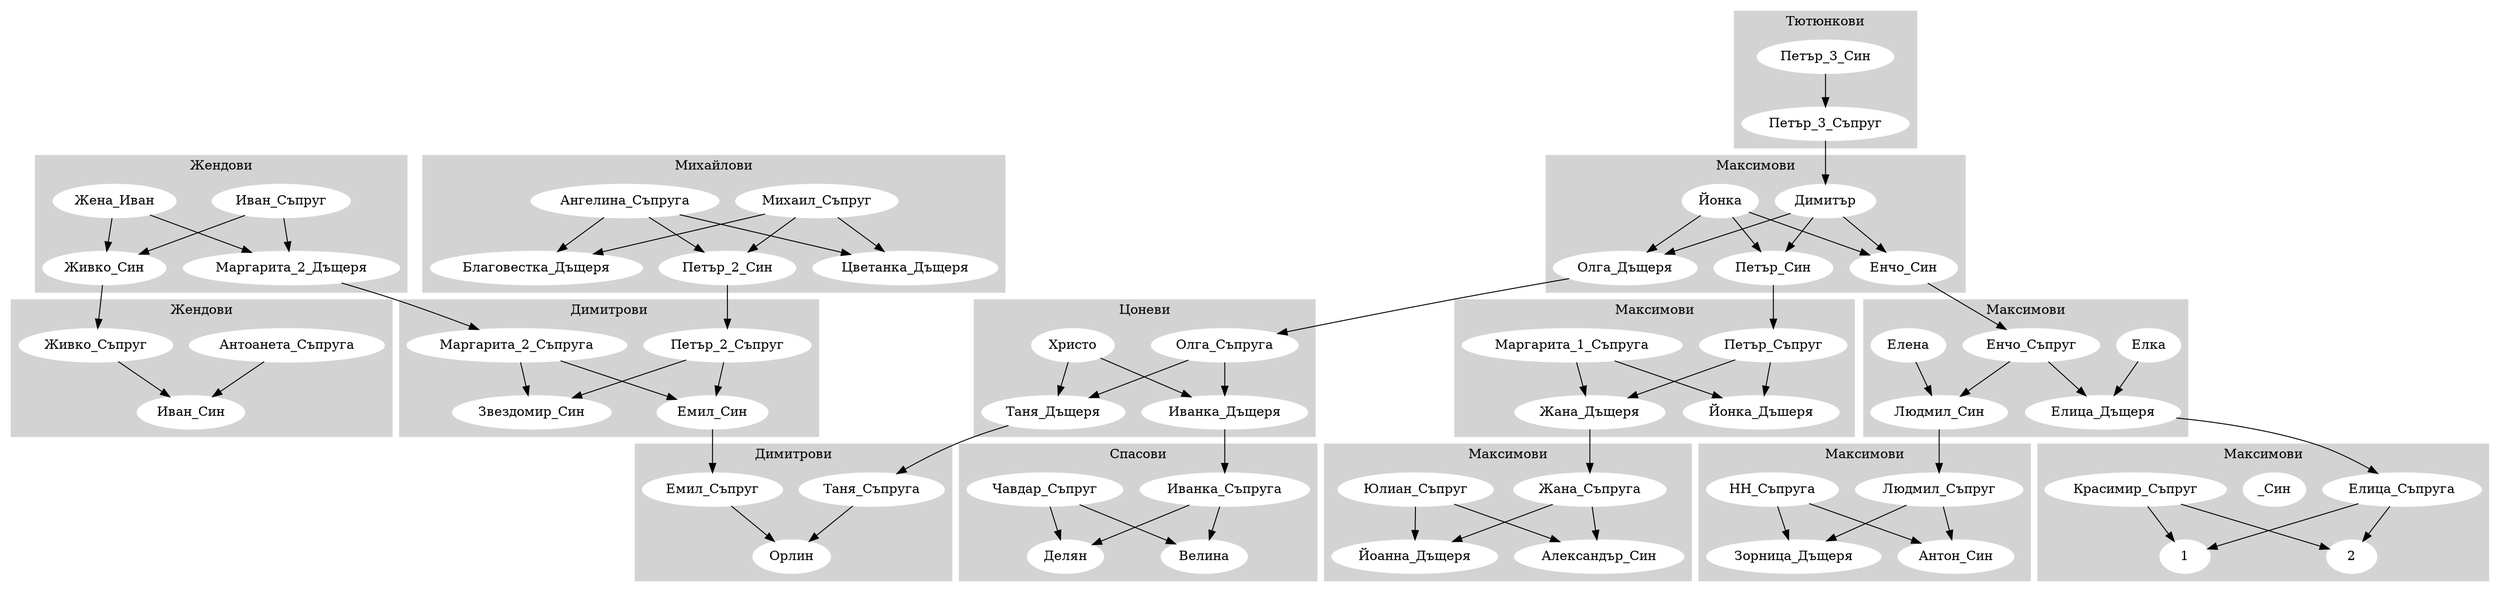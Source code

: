 digraph G {
  
  subgraph cluster_1 {
    label = "Максимови";
    style=filled;
    color=lightgrey;
    node [style=filled,color=white];
    Димитър->Олга_Дъщеря;
    Йонка->Олга_Дъщеря;
    Димитър->Петър_Син;
    Йонка->Петър_Син;
    Димитър->Енчо_Син;
    Йонка->Енчо_Син;
  }

  subgraph cluster_2 {
    label = "Цоневи";
    style=filled;
    color=lightgrey;
    node [style=filled,color=white];
    Олга_Дъщеря->Олга_Съпруга;
    Олга_Съпруга->Иванка_Дъщеря;
    Олга_Съпруга->Таня_Дъщеря;
    Христо->Иванка_Дъщеря;
    Христо->Таня_Дъщеря;
  }

  subgraph cluster_3 {
    label = "Спасови";
    style=filled;
    color=lightgrey;
    node [style=filled,color=white];
    Иванка_Дъщеря->Иванка_Съпруга;
    Чавдар_Съпруг->Делян;
    Иванка_Съпруга->Делян;
    Чавдар_Съпруг->Велина;
    Иванка_Съпруга->Велина;
  }
  
  subgraph cluster_4 {
    label = "Димитрови";
    style=filled;
    color=lightgrey;
    node [style=filled,color=white];
    Таня_Дъщеря->Таня_Съпруга;
    Таня_Съпруга->Орлин;
    Емил_Съпруг->Орлин;
  }

  subgraph cluster_5 {
    label = "Максимови";
    style=filled;
    color=lightgrey;
    node [style=filled,color=white];
    Енчо_Син->Енчо_Съпруг;
    Елена->Людмил_Син;
    Елка->Елица_Дъщеря;
    Енчо_Съпруг->Людмил_Син;
    Енчо_Съпруг->Елица_Дъщеря;
  }

  subgraph cluster_6 {
    label = "Максимови";
    style=filled;
    color=lightgrey;
    node [style=filled,color=white];
    Петър_Син->Петър_Съпруг;
    Маргарита_1_Съпруга->Жана_Дъщеря;
    Петър_Съпруг->Жана_Дъщеря;
    Маргарита_1_Съпруга->Йонка_Дъшеря;
    Петър_Съпруг->Йонка_Дъшеря;
  }
  
  subgraph cluster_7 {
    label = "Максимови";
    style=filled;
    color=lightgrey;
    node [style=filled,color=white];
    Жана_Дъщеря->Жана_Съпруга;
    Жана_Съпруга->Йоанна_Дъщеря;
    Юлиан_Съпруг->Йоанна_Дъщеря;
    Жана_Съпруга->Александър_Син;
    Юлиан_Съпруг->Александър_Син;
  }

  subgraph cluster_8 {
    label = "Максимови";
    style=filled;
    color=lightgrey;
    node [style=filled,color=white];
    Людмил_Син->Людмил_Съпруг;
    НН_Съпруга->Зорница_Дъщеря;
    Людмил_Съпруг->Зорница_Дъщеря;
    НН_Съпруга->Антон_Син;
    Людмил_Съпруг->Антон_Син;
  }

  subgraph cluster_9 {
    label = "Максимови";
    style=filled;
    color=lightgrey;
    node [style=filled,color=white];
    Елица_Дъщеря->Елица_Съпруга;
    Елица_Съпруга->1_Син;
    Красимир_Съпруг->1_Син;
    Елица_Съпруга->2_Син;
    Красимир_Съпруг->2_Син;
  }

  subgraph cluster_10 {
    label = "Жендови";
    style=filled;
    color=lightgrey;
    node [style=filled,color=white];
    Иван_Съпруг->Живко_Син;
    Жена_Иван->Живко_Син;
    Иван_Съпруг->Маргарита_2_Дъщеря;
    Жена_Иван->Маргарита_2_Дъщеря;
  }

  subgraph cluster_11 {
    label = "Жендови";
    style=filled;
    color=lightgrey;
    node [style=filled,color=white];
    Антоанета_Съпруга->Иван_Син;
    Живко_Съпруг->Иван_Син;
    Живко_Син->Живко_Съпруг;
  }

  subgraph cluster_12 {
    label = "Димитрови";
    style=filled;
    color=lightgrey;
    node [style=filled,color=white];
    Петър_2_Съпруг->Звездомир_Син;
    Маргарита_2_Съпруга->Звездомир_Син;
    Петър_2_Съпруг->Емил_Син;
    Маргарита_2_Съпруга->Емил_Син;
    Маргарита_2_Дъщеря->Маргарита_2_Съпруга;
    Емил_Син->Емил_Съпруг
  }

  subgraph cluster_13 {
    label = "Михайлови";
    style=filled;
    color=lightgrey;
    node [style=filled,color=white];
    Михаил_Съпруг->Благовестка_Дъщеря;
    Ангелина_Съпруга->Благовестка_Дъщеря;
    Михаил_Съпруг->Петър_2_Син;
    Ангелина_Съпруга->Петър_2_Син;
    Михаил_Съпруг->Цветанка_Дъщеря;
    Ангелина_Съпруга->Цветанка_Дъщеря;
    Петър_2_Син->Петър_2_Съпруг;
  }

  subgraph cluster_14 {
    label = "Тютюнкови";
    style=filled;
    color=lightgrey;
    node [style=filled,color=white];
    Петър_3_Син->Петър_3_Съпруг;
    Петър_3_Съпруг->Димитър;
  }

}